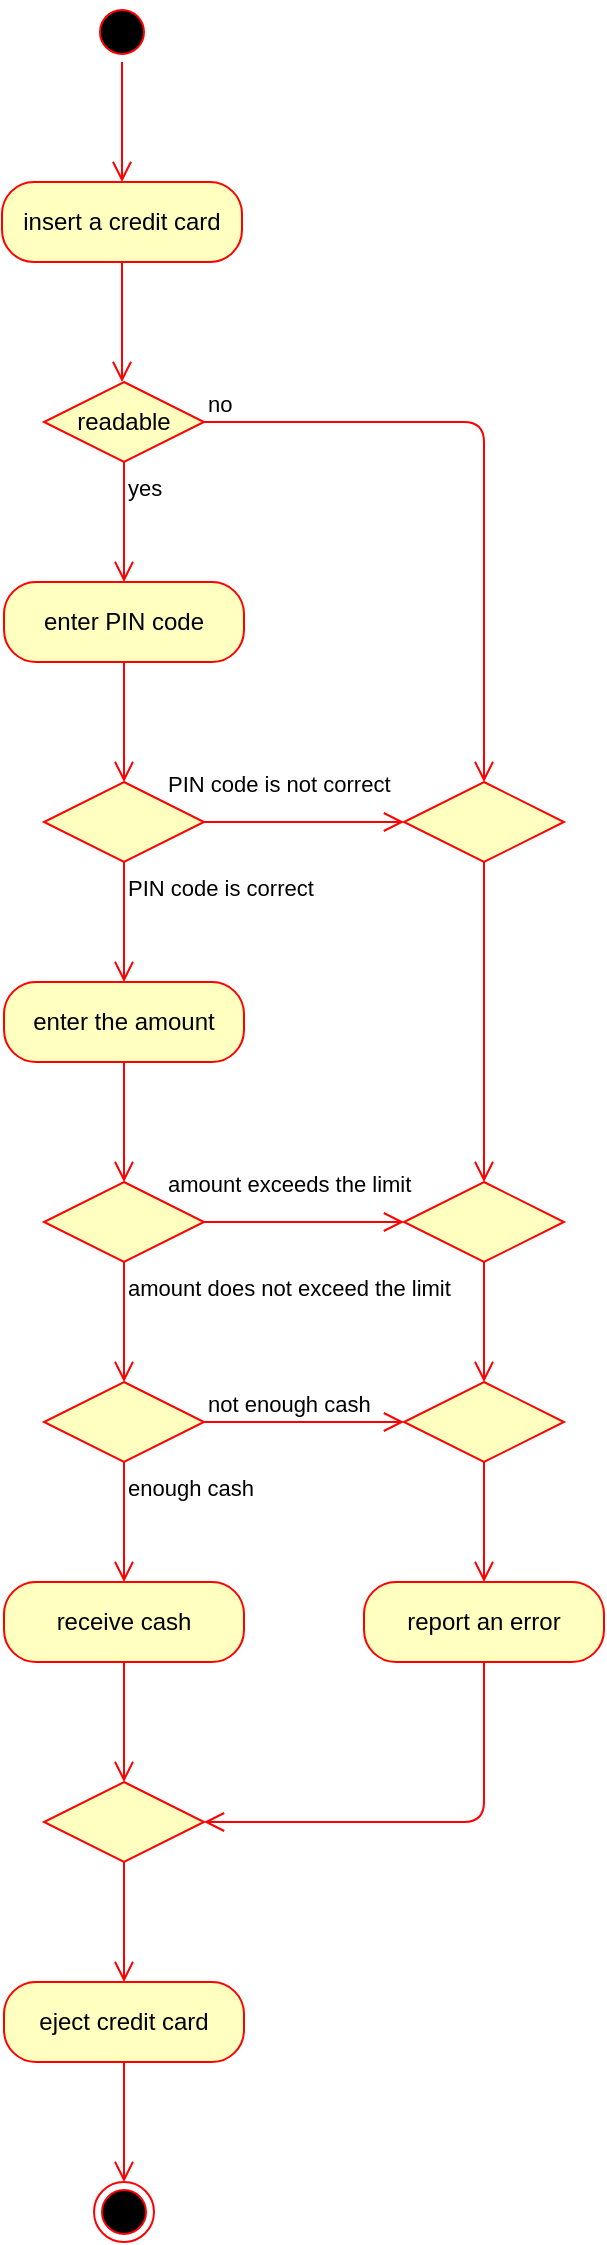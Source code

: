 <mxfile version="13.0.3" type="device"><diagram id="ao9NJyuhkFPD8WHNtUgr" name="Страница 1"><mxGraphModel dx="700" dy="853" grid="1" gridSize="10" guides="1" tooltips="1" connect="1" arrows="1" fold="1" page="1" pageScale="1" pageWidth="827" pageHeight="1169" math="0" shadow="0"><root><mxCell id="0"/><mxCell id="1" parent="0"/><mxCell id="hXQnPkGWlw5KL28aa-Rn-2" value="" style="ellipse;html=1;shape=startState;fillColor=#000000;strokeColor=#ff0000;" vertex="1" parent="1"><mxGeometry x="385" y="25" width="30" height="30" as="geometry"/></mxCell><mxCell id="hXQnPkGWlw5KL28aa-Rn-3" value="" style="edgeStyle=orthogonalEdgeStyle;html=1;verticalAlign=bottom;endArrow=open;endSize=8;strokeColor=#ff0000;" edge="1" source="hXQnPkGWlw5KL28aa-Rn-2" parent="1"><mxGeometry relative="1" as="geometry"><mxPoint x="400" y="115" as="targetPoint"/></mxGeometry></mxCell><mxCell id="hXQnPkGWlw5KL28aa-Rn-6" value="insert a credit card" style="rounded=1;whiteSpace=wrap;html=1;arcSize=40;fontColor=#000000;fillColor=#ffffc0;strokeColor=#ff0000;" vertex="1" parent="1"><mxGeometry x="340" y="115" width="120" height="40" as="geometry"/></mxCell><mxCell id="hXQnPkGWlw5KL28aa-Rn-7" value="" style="edgeStyle=orthogonalEdgeStyle;html=1;verticalAlign=bottom;endArrow=open;endSize=8;strokeColor=#ff0000;" edge="1" source="hXQnPkGWlw5KL28aa-Rn-6" parent="1"><mxGeometry relative="1" as="geometry"><mxPoint x="400" y="215" as="targetPoint"/></mxGeometry></mxCell><mxCell id="hXQnPkGWlw5KL28aa-Rn-8" value="readable" style="rhombus;whiteSpace=wrap;html=1;fillColor=#ffffc0;strokeColor=#ff0000;" vertex="1" parent="1"><mxGeometry x="361" y="215" width="80" height="40" as="geometry"/></mxCell><mxCell id="hXQnPkGWlw5KL28aa-Rn-9" value="no" style="edgeStyle=orthogonalEdgeStyle;html=1;align=left;verticalAlign=bottom;endArrow=open;endSize=8;strokeColor=#ff0000;entryX=0.5;entryY=0;entryDx=0;entryDy=0;" edge="1" source="hXQnPkGWlw5KL28aa-Rn-8" parent="1" target="hXQnPkGWlw5KL28aa-Rn-16"><mxGeometry x="-1" relative="1" as="geometry"><mxPoint x="541" y="235" as="targetPoint"/></mxGeometry></mxCell><mxCell id="hXQnPkGWlw5KL28aa-Rn-10" value="yes" style="edgeStyle=orthogonalEdgeStyle;html=1;align=left;verticalAlign=top;endArrow=open;endSize=8;strokeColor=#ff0000;" edge="1" source="hXQnPkGWlw5KL28aa-Rn-8" parent="1"><mxGeometry x="-1" relative="1" as="geometry"><mxPoint x="401" y="315" as="targetPoint"/></mxGeometry></mxCell><mxCell id="hXQnPkGWlw5KL28aa-Rn-11" value="enter PIN code" style="rounded=1;whiteSpace=wrap;html=1;arcSize=40;fontColor=#000000;fillColor=#ffffc0;strokeColor=#ff0000;" vertex="1" parent="1"><mxGeometry x="341" y="315" width="120" height="40" as="geometry"/></mxCell><mxCell id="hXQnPkGWlw5KL28aa-Rn-12" value="" style="edgeStyle=orthogonalEdgeStyle;html=1;verticalAlign=bottom;endArrow=open;endSize=8;strokeColor=#ff0000;" edge="1" source="hXQnPkGWlw5KL28aa-Rn-11" parent="1"><mxGeometry relative="1" as="geometry"><mxPoint x="401" y="415" as="targetPoint"/></mxGeometry></mxCell><mxCell id="hXQnPkGWlw5KL28aa-Rn-13" value="" style="rhombus;whiteSpace=wrap;html=1;fillColor=#ffffc0;strokeColor=#ff0000;" vertex="1" parent="1"><mxGeometry x="361" y="415" width="80" height="40" as="geometry"/></mxCell><mxCell id="hXQnPkGWlw5KL28aa-Rn-14" value="PIN code is not correct" style="edgeStyle=orthogonalEdgeStyle;html=1;align=left;verticalAlign=bottom;endArrow=open;endSize=8;strokeColor=#ff0000;" edge="1" source="hXQnPkGWlw5KL28aa-Rn-13" parent="1"><mxGeometry x="-1" y="22" relative="1" as="geometry"><mxPoint x="541" y="435" as="targetPoint"/><mxPoint x="-20" y="12" as="offset"/></mxGeometry></mxCell><mxCell id="hXQnPkGWlw5KL28aa-Rn-15" value="PIN code is correct" style="edgeStyle=orthogonalEdgeStyle;html=1;align=left;verticalAlign=top;endArrow=open;endSize=8;strokeColor=#ff0000;" edge="1" source="hXQnPkGWlw5KL28aa-Rn-13" parent="1"><mxGeometry x="-1" relative="1" as="geometry"><mxPoint x="401" y="515" as="targetPoint"/></mxGeometry></mxCell><mxCell id="hXQnPkGWlw5KL28aa-Rn-16" value="" style="rhombus;whiteSpace=wrap;html=1;fillColor=#ffffc0;strokeColor=#ff0000;" vertex="1" parent="1"><mxGeometry x="541" y="415" width="80" height="40" as="geometry"/></mxCell><mxCell id="hXQnPkGWlw5KL28aa-Rn-18" value="" style="edgeStyle=orthogonalEdgeStyle;html=1;align=left;verticalAlign=top;endArrow=open;endSize=8;strokeColor=#ff0000;entryX=0.5;entryY=0;entryDx=0;entryDy=0;" edge="1" source="hXQnPkGWlw5KL28aa-Rn-16" parent="1" target="hXQnPkGWlw5KL28aa-Rn-24"><mxGeometry x="-1" relative="1" as="geometry"><mxPoint x="581" y="525" as="targetPoint"/></mxGeometry></mxCell><mxCell id="hXQnPkGWlw5KL28aa-Rn-19" value="enter the amount" style="rounded=1;whiteSpace=wrap;html=1;arcSize=40;fontColor=#000000;fillColor=#ffffc0;strokeColor=#ff0000;" vertex="1" parent="1"><mxGeometry x="341" y="515" width="120" height="40" as="geometry"/></mxCell><mxCell id="hXQnPkGWlw5KL28aa-Rn-20" value="" style="edgeStyle=orthogonalEdgeStyle;html=1;verticalAlign=bottom;endArrow=open;endSize=8;strokeColor=#ff0000;" edge="1" source="hXQnPkGWlw5KL28aa-Rn-19" parent="1"><mxGeometry relative="1" as="geometry"><mxPoint x="401" y="615" as="targetPoint"/></mxGeometry></mxCell><mxCell id="hXQnPkGWlw5KL28aa-Rn-21" value="" style="rhombus;whiteSpace=wrap;html=1;fillColor=#ffffc0;strokeColor=#ff0000;" vertex="1" parent="1"><mxGeometry x="361" y="615" width="80" height="40" as="geometry"/></mxCell><mxCell id="hXQnPkGWlw5KL28aa-Rn-22" value="amount exceeds the limit" style="edgeStyle=orthogonalEdgeStyle;html=1;align=left;verticalAlign=bottom;endArrow=open;endSize=8;strokeColor=#ff0000;" edge="1" source="hXQnPkGWlw5KL28aa-Rn-21" parent="1"><mxGeometry x="-1" y="22" relative="1" as="geometry"><mxPoint x="541" y="635" as="targetPoint"/><mxPoint x="-20" y="12" as="offset"/></mxGeometry></mxCell><mxCell id="hXQnPkGWlw5KL28aa-Rn-23" value="amount does not exceed the limit" style="edgeStyle=orthogonalEdgeStyle;html=1;align=left;verticalAlign=top;endArrow=open;endSize=8;strokeColor=#ff0000;" edge="1" source="hXQnPkGWlw5KL28aa-Rn-21" parent="1"><mxGeometry x="-1" relative="1" as="geometry"><mxPoint x="401" y="715" as="targetPoint"/></mxGeometry></mxCell><mxCell id="hXQnPkGWlw5KL28aa-Rn-24" value="" style="rhombus;whiteSpace=wrap;html=1;fillColor=#ffffc0;strokeColor=#ff0000;" vertex="1" parent="1"><mxGeometry x="541" y="615" width="80" height="40" as="geometry"/></mxCell><mxCell id="hXQnPkGWlw5KL28aa-Rn-26" value="" style="edgeStyle=orthogonalEdgeStyle;html=1;align=left;verticalAlign=top;endArrow=open;endSize=8;strokeColor=#ff0000;" edge="1" source="hXQnPkGWlw5KL28aa-Rn-24" parent="1"><mxGeometry x="-1" relative="1" as="geometry"><mxPoint x="581" y="715" as="targetPoint"/></mxGeometry></mxCell><mxCell id="hXQnPkGWlw5KL28aa-Rn-27" value="" style="rhombus;whiteSpace=wrap;html=1;fillColor=#ffffc0;strokeColor=#ff0000;" vertex="1" parent="1"><mxGeometry x="361" y="715" width="80" height="40" as="geometry"/></mxCell><mxCell id="hXQnPkGWlw5KL28aa-Rn-28" value="not enough cash" style="edgeStyle=orthogonalEdgeStyle;html=1;align=left;verticalAlign=bottom;endArrow=open;endSize=8;strokeColor=#ff0000;" edge="1" source="hXQnPkGWlw5KL28aa-Rn-27" parent="1"><mxGeometry x="-1" relative="1" as="geometry"><mxPoint x="541" y="735" as="targetPoint"/></mxGeometry></mxCell><mxCell id="hXQnPkGWlw5KL28aa-Rn-29" value="enough cash" style="edgeStyle=orthogonalEdgeStyle;html=1;align=left;verticalAlign=top;endArrow=open;endSize=8;strokeColor=#ff0000;" edge="1" source="hXQnPkGWlw5KL28aa-Rn-27" parent="1"><mxGeometry x="-1" relative="1" as="geometry"><mxPoint x="401" y="815" as="targetPoint"/></mxGeometry></mxCell><mxCell id="hXQnPkGWlw5KL28aa-Rn-30" value="report an error" style="rounded=1;whiteSpace=wrap;html=1;arcSize=40;fontColor=#000000;fillColor=#ffffc0;strokeColor=#ff0000;" vertex="1" parent="1"><mxGeometry x="521" y="815" width="120" height="40" as="geometry"/></mxCell><mxCell id="hXQnPkGWlw5KL28aa-Rn-31" value="" style="edgeStyle=orthogonalEdgeStyle;html=1;verticalAlign=bottom;endArrow=open;endSize=8;strokeColor=#ff0000;entryX=1;entryY=0.5;entryDx=0;entryDy=0;" edge="1" source="hXQnPkGWlw5KL28aa-Rn-30" parent="1" target="hXQnPkGWlw5KL28aa-Rn-40"><mxGeometry relative="1" as="geometry"><mxPoint x="581" y="915" as="targetPoint"/><Array as="points"><mxPoint x="581" y="935"/></Array></mxGeometry></mxCell><mxCell id="hXQnPkGWlw5KL28aa-Rn-32" value="" style="rhombus;whiteSpace=wrap;html=1;fillColor=#ffffc0;strokeColor=#ff0000;" vertex="1" parent="1"><mxGeometry x="541" y="715" width="80" height="40" as="geometry"/></mxCell><mxCell id="hXQnPkGWlw5KL28aa-Rn-34" value="" style="edgeStyle=orthogonalEdgeStyle;html=1;align=left;verticalAlign=top;endArrow=open;endSize=8;strokeColor=#ff0000;" edge="1" source="hXQnPkGWlw5KL28aa-Rn-32" parent="1"><mxGeometry x="-0.667" y="20" relative="1" as="geometry"><mxPoint x="581" y="815" as="targetPoint"/><mxPoint as="offset"/></mxGeometry></mxCell><mxCell id="hXQnPkGWlw5KL28aa-Rn-35" value="receive cash" style="rounded=1;whiteSpace=wrap;html=1;arcSize=40;fontColor=#000000;fillColor=#ffffc0;strokeColor=#ff0000;" vertex="1" parent="1"><mxGeometry x="341" y="815" width="120" height="40" as="geometry"/></mxCell><mxCell id="hXQnPkGWlw5KL28aa-Rn-36" value="" style="edgeStyle=orthogonalEdgeStyle;html=1;verticalAlign=bottom;endArrow=open;endSize=8;strokeColor=#ff0000;" edge="1" source="hXQnPkGWlw5KL28aa-Rn-35" parent="1"><mxGeometry relative="1" as="geometry"><mxPoint x="401" y="915" as="targetPoint"/></mxGeometry></mxCell><mxCell id="hXQnPkGWlw5KL28aa-Rn-37" value="eject credit card" style="rounded=1;whiteSpace=wrap;html=1;arcSize=40;fontColor=#000000;fillColor=#ffffc0;strokeColor=#ff0000;" vertex="1" parent="1"><mxGeometry x="341" y="1015" width="120" height="40" as="geometry"/></mxCell><mxCell id="hXQnPkGWlw5KL28aa-Rn-38" value="" style="edgeStyle=orthogonalEdgeStyle;html=1;verticalAlign=bottom;endArrow=open;endSize=8;strokeColor=#ff0000;" edge="1" source="hXQnPkGWlw5KL28aa-Rn-37" parent="1"><mxGeometry relative="1" as="geometry"><mxPoint x="401" y="1115" as="targetPoint"/></mxGeometry></mxCell><mxCell id="hXQnPkGWlw5KL28aa-Rn-39" value="" style="ellipse;html=1;shape=endState;fillColor=#000000;strokeColor=#ff0000;" vertex="1" parent="1"><mxGeometry x="386" y="1115" width="30" height="30" as="geometry"/></mxCell><mxCell id="hXQnPkGWlw5KL28aa-Rn-40" value="" style="rhombus;whiteSpace=wrap;html=1;fillColor=#ffffc0;strokeColor=#ff0000;" vertex="1" parent="1"><mxGeometry x="361" y="915" width="80" height="40" as="geometry"/></mxCell><mxCell id="hXQnPkGWlw5KL28aa-Rn-42" value="" style="edgeStyle=orthogonalEdgeStyle;html=1;align=left;verticalAlign=top;endArrow=open;endSize=8;strokeColor=#ff0000;" edge="1" source="hXQnPkGWlw5KL28aa-Rn-40" parent="1"><mxGeometry x="-1" relative="1" as="geometry"><mxPoint x="401" y="1015" as="targetPoint"/></mxGeometry></mxCell></root></mxGraphModel></diagram></mxfile>